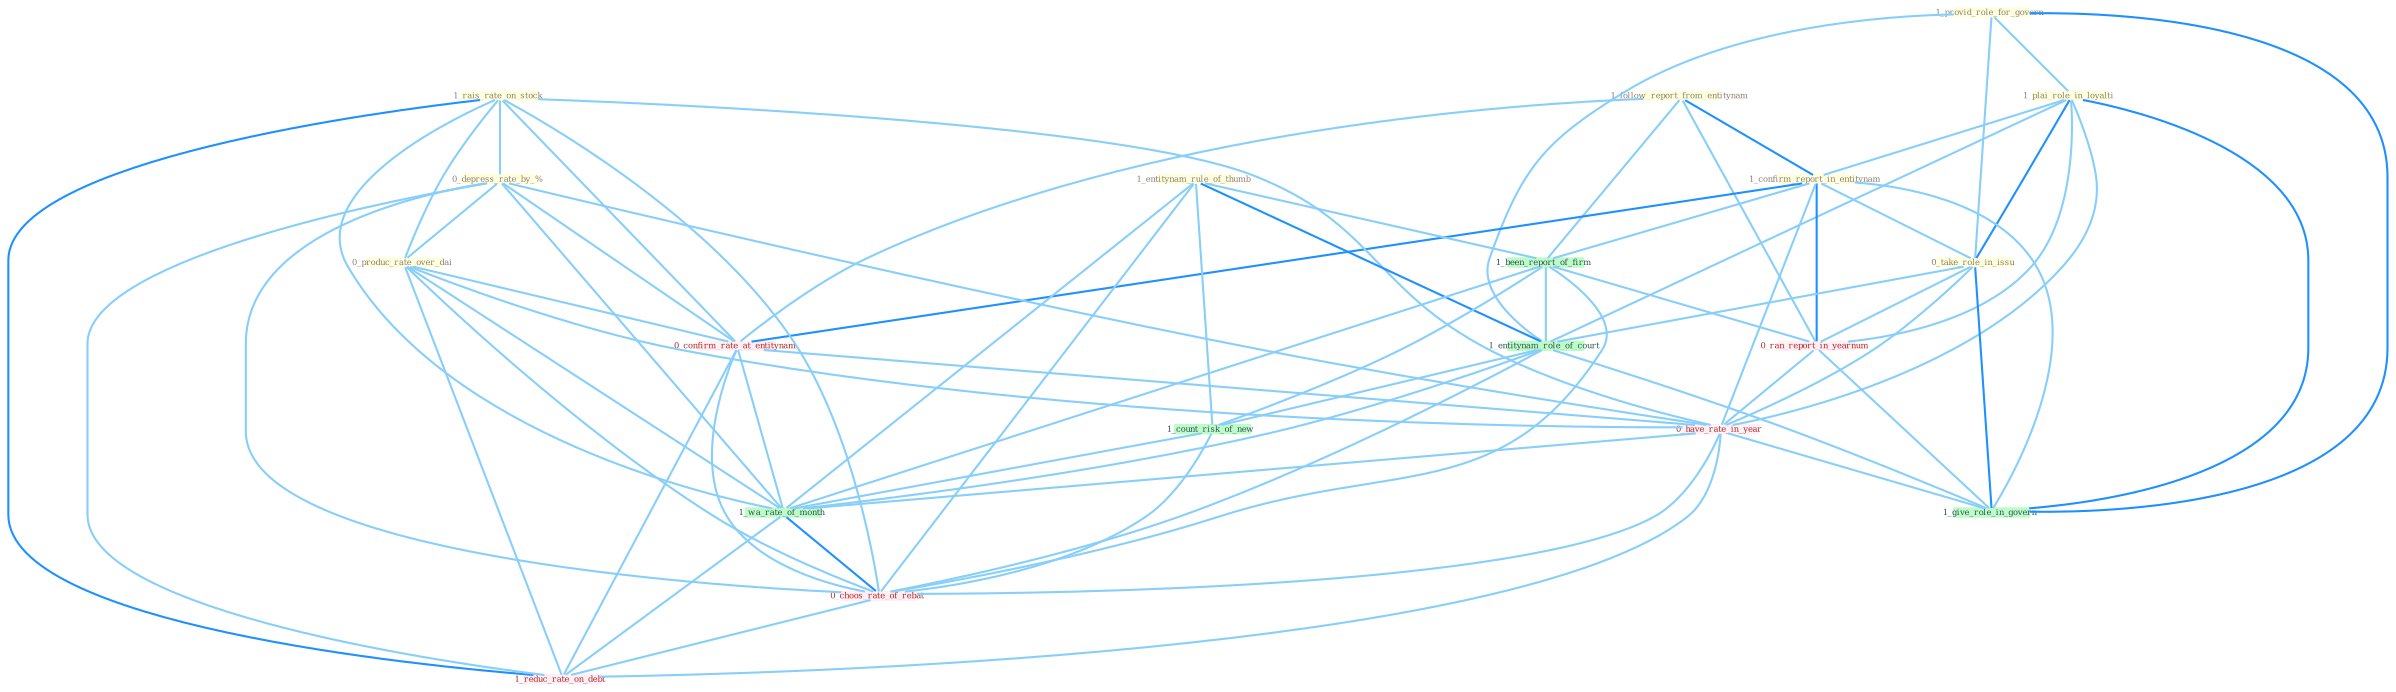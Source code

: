 Graph G{ 
    node
    [shape=polygon,style=filled,width=.5,height=.06,color="#BDFCC9",fixedsize=true,fontsize=4,
    fontcolor="#2f4f4f"];
    {node
    [color="#ffffe0", fontcolor="#8b7d6b"] "1_follow_report_from_entitynam " "1_provid_role_for_govern " "1_plai_role_in_loyalti " "1_confirm_report_in_entitynam " "1_rais_rate_on_stock " "1_entitynam_rule_of_thumb " "0_depress_rate_by_% " "0_take_role_in_issu " "0_produc_rate_over_dai "}
{node [color="#fff0f5", fontcolor="#b22222"] "0_ran_report_in_yearnum " "0_confirm_rate_at_entitynam " "0_have_rate_in_year " "0_choos_rate_of_rebat " "1_reduc_rate_on_debt "}
edge [color="#B0E2FF"];

	"1_follow_report_from_entitynam " -- "1_confirm_report_in_entitynam " [w="2", color="#1e90ff" , len=0.8];
	"1_follow_report_from_entitynam " -- "1_been_report_of_firm " [w="1", color="#87cefa" ];
	"1_follow_report_from_entitynam " -- "0_ran_report_in_yearnum " [w="1", color="#87cefa" ];
	"1_follow_report_from_entitynam " -- "0_confirm_rate_at_entitynam " [w="1", color="#87cefa" ];
	"1_provid_role_for_govern " -- "1_plai_role_in_loyalti " [w="1", color="#87cefa" ];
	"1_provid_role_for_govern " -- "0_take_role_in_issu " [w="1", color="#87cefa" ];
	"1_provid_role_for_govern " -- "1_entitynam_role_of_court " [w="1", color="#87cefa" ];
	"1_provid_role_for_govern " -- "1_give_role_in_govern " [w="2", color="#1e90ff" , len=0.8];
	"1_plai_role_in_loyalti " -- "1_confirm_report_in_entitynam " [w="1", color="#87cefa" ];
	"1_plai_role_in_loyalti " -- "0_take_role_in_issu " [w="2", color="#1e90ff" , len=0.8];
	"1_plai_role_in_loyalti " -- "1_entitynam_role_of_court " [w="1", color="#87cefa" ];
	"1_plai_role_in_loyalti " -- "0_ran_report_in_yearnum " [w="1", color="#87cefa" ];
	"1_plai_role_in_loyalti " -- "0_have_rate_in_year " [w="1", color="#87cefa" ];
	"1_plai_role_in_loyalti " -- "1_give_role_in_govern " [w="2", color="#1e90ff" , len=0.8];
	"1_confirm_report_in_entitynam " -- "0_take_role_in_issu " [w="1", color="#87cefa" ];
	"1_confirm_report_in_entitynam " -- "1_been_report_of_firm " [w="1", color="#87cefa" ];
	"1_confirm_report_in_entitynam " -- "0_ran_report_in_yearnum " [w="2", color="#1e90ff" , len=0.8];
	"1_confirm_report_in_entitynam " -- "0_confirm_rate_at_entitynam " [w="2", color="#1e90ff" , len=0.8];
	"1_confirm_report_in_entitynam " -- "0_have_rate_in_year " [w="1", color="#87cefa" ];
	"1_confirm_report_in_entitynam " -- "1_give_role_in_govern " [w="1", color="#87cefa" ];
	"1_rais_rate_on_stock " -- "0_depress_rate_by_% " [w="1", color="#87cefa" ];
	"1_rais_rate_on_stock " -- "0_produc_rate_over_dai " [w="1", color="#87cefa" ];
	"1_rais_rate_on_stock " -- "0_confirm_rate_at_entitynam " [w="1", color="#87cefa" ];
	"1_rais_rate_on_stock " -- "0_have_rate_in_year " [w="1", color="#87cefa" ];
	"1_rais_rate_on_stock " -- "1_wa_rate_of_month " [w="1", color="#87cefa" ];
	"1_rais_rate_on_stock " -- "0_choos_rate_of_rebat " [w="1", color="#87cefa" ];
	"1_rais_rate_on_stock " -- "1_reduc_rate_on_debt " [w="2", color="#1e90ff" , len=0.8];
	"1_entitynam_rule_of_thumb " -- "1_been_report_of_firm " [w="1", color="#87cefa" ];
	"1_entitynam_rule_of_thumb " -- "1_entitynam_role_of_court " [w="2", color="#1e90ff" , len=0.8];
	"1_entitynam_rule_of_thumb " -- "1_count_risk_of_new " [w="1", color="#87cefa" ];
	"1_entitynam_rule_of_thumb " -- "1_wa_rate_of_month " [w="1", color="#87cefa" ];
	"1_entitynam_rule_of_thumb " -- "0_choos_rate_of_rebat " [w="1", color="#87cefa" ];
	"0_depress_rate_by_% " -- "0_produc_rate_over_dai " [w="1", color="#87cefa" ];
	"0_depress_rate_by_% " -- "0_confirm_rate_at_entitynam " [w="1", color="#87cefa" ];
	"0_depress_rate_by_% " -- "0_have_rate_in_year " [w="1", color="#87cefa" ];
	"0_depress_rate_by_% " -- "1_wa_rate_of_month " [w="1", color="#87cefa" ];
	"0_depress_rate_by_% " -- "0_choos_rate_of_rebat " [w="1", color="#87cefa" ];
	"0_depress_rate_by_% " -- "1_reduc_rate_on_debt " [w="1", color="#87cefa" ];
	"0_take_role_in_issu " -- "1_entitynam_role_of_court " [w="1", color="#87cefa" ];
	"0_take_role_in_issu " -- "0_ran_report_in_yearnum " [w="1", color="#87cefa" ];
	"0_take_role_in_issu " -- "0_have_rate_in_year " [w="1", color="#87cefa" ];
	"0_take_role_in_issu " -- "1_give_role_in_govern " [w="2", color="#1e90ff" , len=0.8];
	"0_produc_rate_over_dai " -- "0_confirm_rate_at_entitynam " [w="1", color="#87cefa" ];
	"0_produc_rate_over_dai " -- "0_have_rate_in_year " [w="1", color="#87cefa" ];
	"0_produc_rate_over_dai " -- "1_wa_rate_of_month " [w="1", color="#87cefa" ];
	"0_produc_rate_over_dai " -- "0_choos_rate_of_rebat " [w="1", color="#87cefa" ];
	"0_produc_rate_over_dai " -- "1_reduc_rate_on_debt " [w="1", color="#87cefa" ];
	"1_been_report_of_firm " -- "1_entitynam_role_of_court " [w="1", color="#87cefa" ];
	"1_been_report_of_firm " -- "0_ran_report_in_yearnum " [w="1", color="#87cefa" ];
	"1_been_report_of_firm " -- "1_count_risk_of_new " [w="1", color="#87cefa" ];
	"1_been_report_of_firm " -- "1_wa_rate_of_month " [w="1", color="#87cefa" ];
	"1_been_report_of_firm " -- "0_choos_rate_of_rebat " [w="1", color="#87cefa" ];
	"1_entitynam_role_of_court " -- "1_count_risk_of_new " [w="1", color="#87cefa" ];
	"1_entitynam_role_of_court " -- "1_wa_rate_of_month " [w="1", color="#87cefa" ];
	"1_entitynam_role_of_court " -- "0_choos_rate_of_rebat " [w="1", color="#87cefa" ];
	"1_entitynam_role_of_court " -- "1_give_role_in_govern " [w="1", color="#87cefa" ];
	"0_ran_report_in_yearnum " -- "0_have_rate_in_year " [w="1", color="#87cefa" ];
	"0_ran_report_in_yearnum " -- "1_give_role_in_govern " [w="1", color="#87cefa" ];
	"1_count_risk_of_new " -- "1_wa_rate_of_month " [w="1", color="#87cefa" ];
	"1_count_risk_of_new " -- "0_choos_rate_of_rebat " [w="1", color="#87cefa" ];
	"0_confirm_rate_at_entitynam " -- "0_have_rate_in_year " [w="1", color="#87cefa" ];
	"0_confirm_rate_at_entitynam " -- "1_wa_rate_of_month " [w="1", color="#87cefa" ];
	"0_confirm_rate_at_entitynam " -- "0_choos_rate_of_rebat " [w="1", color="#87cefa" ];
	"0_confirm_rate_at_entitynam " -- "1_reduc_rate_on_debt " [w="1", color="#87cefa" ];
	"0_have_rate_in_year " -- "1_wa_rate_of_month " [w="1", color="#87cefa" ];
	"0_have_rate_in_year " -- "0_choos_rate_of_rebat " [w="1", color="#87cefa" ];
	"0_have_rate_in_year " -- "1_reduc_rate_on_debt " [w="1", color="#87cefa" ];
	"0_have_rate_in_year " -- "1_give_role_in_govern " [w="1", color="#87cefa" ];
	"1_wa_rate_of_month " -- "0_choos_rate_of_rebat " [w="2", color="#1e90ff" , len=0.8];
	"1_wa_rate_of_month " -- "1_reduc_rate_on_debt " [w="1", color="#87cefa" ];
	"0_choos_rate_of_rebat " -- "1_reduc_rate_on_debt " [w="1", color="#87cefa" ];
}